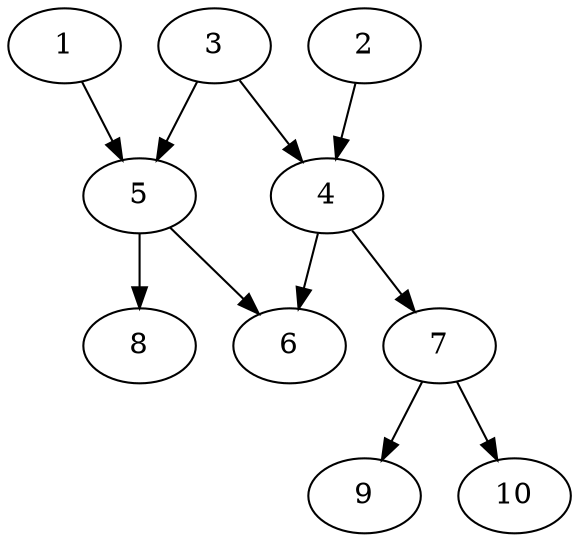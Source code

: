 // DAG automatically generated by daggen at Thu Oct  3 13:58:05 2019
// ./daggen --dot -n 10 --ccr 0.5 --fat 0.5 --regular 0.9 --density 0.6 --mindata 5242880 --maxdata 52428800 
digraph G {
  1 [size="47036416", alpha="0.11", expect_size="23518208"] 
  1 -> 5 [size ="23518208"]
  2 [size="55767040", alpha="0.04", expect_size="27883520"] 
  2 -> 4 [size ="27883520"]
  3 [size="78149632", alpha="0.17", expect_size="39074816"] 
  3 -> 4 [size ="39074816"]
  3 -> 5 [size ="39074816"]
  4 [size="47384576", alpha="0.13", expect_size="23692288"] 
  4 -> 6 [size ="23692288"]
  4 -> 7 [size ="23692288"]
  5 [size="72679424", alpha="0.01", expect_size="36339712"] 
  5 -> 6 [size ="36339712"]
  5 -> 8 [size ="36339712"]
  6 [size="35297280", alpha="0.04", expect_size="17648640"] 
  7 [size="59009024", alpha="0.08", expect_size="29504512"] 
  7 -> 9 [size ="29504512"]
  7 -> 10 [size ="29504512"]
  8 [size="80310272", alpha="0.02", expect_size="40155136"] 
  9 [size="50917376", alpha="0.03", expect_size="25458688"] 
  10 [size="30560256", alpha="0.19", expect_size="15280128"] 
}

